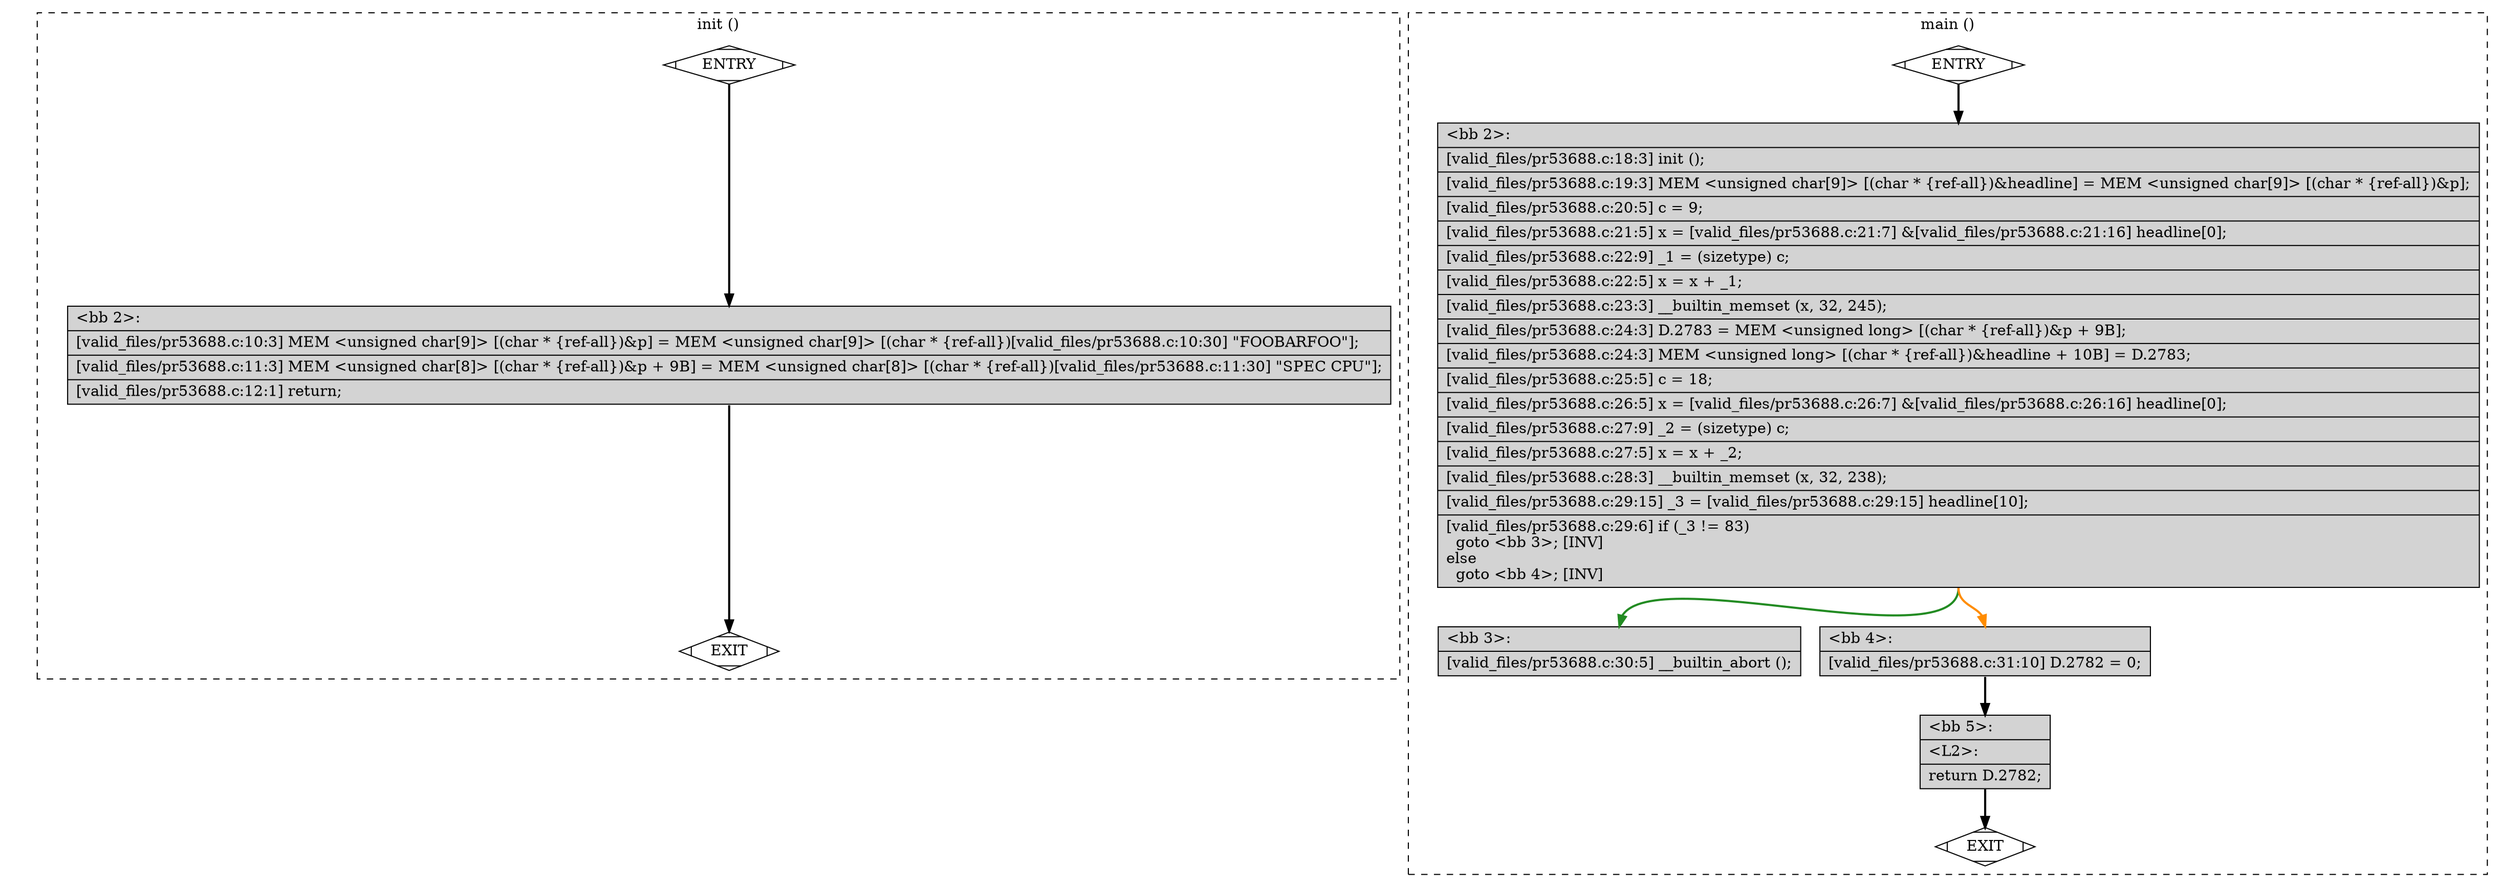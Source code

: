 digraph "a-pr53688.c.015t.cfg" {
overlap=false;
subgraph "cluster_init" {
	style="dashed";
	color="black";
	label="init ()";
	fn_0_basic_block_0 [shape=Mdiamond,style=filled,fillcolor=white,label="ENTRY"];

	fn_0_basic_block_1 [shape=Mdiamond,style=filled,fillcolor=white,label="EXIT"];

	fn_0_basic_block_2 [shape=record,style=filled,fillcolor=lightgrey,label="{\<bb\ 2\>:\l\
|[valid_files/pr53688.c:10:3]\ MEM\ \<unsigned\ char[9]\>\ [(char\ *\ \{ref-all\})&p]\ =\ MEM\ \<unsigned\ char[9]\>\ [(char\ *\ \{ref-all\})[valid_files/pr53688.c:10:30]\ \"FOOBARFOO\"];\l\
|[valid_files/pr53688.c:11:3]\ MEM\ \<unsigned\ char[8]\>\ [(char\ *\ \{ref-all\})&p\ +\ 9B]\ =\ MEM\ \<unsigned\ char[8]\>\ [(char\ *\ \{ref-all\})[valid_files/pr53688.c:11:30]\ \"SPEC\ CPU\"];\l\
|[valid_files/pr53688.c:12:1]\ return;\l\
}"];

	fn_0_basic_block_0:s -> fn_0_basic_block_2:n [style="solid,bold",color=black,weight=100,constraint=true];
	fn_0_basic_block_2:s -> fn_0_basic_block_1:n [style="solid,bold",color=black,weight=10,constraint=true];
	fn_0_basic_block_0:s -> fn_0_basic_block_1:n [style="invis",constraint=true];
}
subgraph "cluster_main" {
	style="dashed";
	color="black";
	label="main ()";
	fn_1_basic_block_0 [shape=Mdiamond,style=filled,fillcolor=white,label="ENTRY"];

	fn_1_basic_block_1 [shape=Mdiamond,style=filled,fillcolor=white,label="EXIT"];

	fn_1_basic_block_2 [shape=record,style=filled,fillcolor=lightgrey,label="{\<bb\ 2\>:\l\
|[valid_files/pr53688.c:18:3]\ init\ ();\l\
|[valid_files/pr53688.c:19:3]\ MEM\ \<unsigned\ char[9]\>\ [(char\ *\ \{ref-all\})&headline]\ =\ MEM\ \<unsigned\ char[9]\>\ [(char\ *\ \{ref-all\})&p];\l\
|[valid_files/pr53688.c:20:5]\ c\ =\ 9;\l\
|[valid_files/pr53688.c:21:5]\ x\ =\ [valid_files/pr53688.c:21:7]\ &[valid_files/pr53688.c:21:16]\ headline[0];\l\
|[valid_files/pr53688.c:22:9]\ _1\ =\ (sizetype)\ c;\l\
|[valid_files/pr53688.c:22:5]\ x\ =\ x\ +\ _1;\l\
|[valid_files/pr53688.c:23:3]\ __builtin_memset\ (x,\ 32,\ 245);\l\
|[valid_files/pr53688.c:24:3]\ D.2783\ =\ MEM\ \<unsigned\ long\>\ [(char\ *\ \{ref-all\})&p\ +\ 9B];\l\
|[valid_files/pr53688.c:24:3]\ MEM\ \<unsigned\ long\>\ [(char\ *\ \{ref-all\})&headline\ +\ 10B]\ =\ D.2783;\l\
|[valid_files/pr53688.c:25:5]\ c\ =\ 18;\l\
|[valid_files/pr53688.c:26:5]\ x\ =\ [valid_files/pr53688.c:26:7]\ &[valid_files/pr53688.c:26:16]\ headline[0];\l\
|[valid_files/pr53688.c:27:9]\ _2\ =\ (sizetype)\ c;\l\
|[valid_files/pr53688.c:27:5]\ x\ =\ x\ +\ _2;\l\
|[valid_files/pr53688.c:28:3]\ __builtin_memset\ (x,\ 32,\ 238);\l\
|[valid_files/pr53688.c:29:15]\ _3\ =\ [valid_files/pr53688.c:29:15]\ headline[10];\l\
|[valid_files/pr53688.c:29:6]\ if\ (_3\ !=\ 83)\l\
\ \ goto\ \<bb\ 3\>;\ [INV]\l\
else\l\
\ \ goto\ \<bb\ 4\>;\ [INV]\l\
}"];

	fn_1_basic_block_3 [shape=record,style=filled,fillcolor=lightgrey,label="{\<bb\ 3\>:\l\
|[valid_files/pr53688.c:30:5]\ __builtin_abort\ ();\l\
}"];

	fn_1_basic_block_4 [shape=record,style=filled,fillcolor=lightgrey,label="{\<bb\ 4\>:\l\
|[valid_files/pr53688.c:31:10]\ D.2782\ =\ 0;\l\
}"];

	fn_1_basic_block_5 [shape=record,style=filled,fillcolor=lightgrey,label="{\<bb\ 5\>:\l\
|\<L2\>:\l\
|return\ D.2782;\l\
}"];

	fn_1_basic_block_0:s -> fn_1_basic_block_2:n [style="solid,bold",color=black,weight=100,constraint=true];
	fn_1_basic_block_2:s -> fn_1_basic_block_3:n [style="solid,bold",color=forestgreen,weight=10,constraint=true];
	fn_1_basic_block_2:s -> fn_1_basic_block_4:n [style="solid,bold",color=darkorange,weight=10,constraint=true];
	fn_1_basic_block_4:s -> fn_1_basic_block_5:n [style="solid,bold",color=black,weight=100,constraint=true];
	fn_1_basic_block_5:s -> fn_1_basic_block_1:n [style="solid,bold",color=black,weight=10,constraint=true];
	fn_1_basic_block_0:s -> fn_1_basic_block_1:n [style="invis",constraint=true];
}
}
